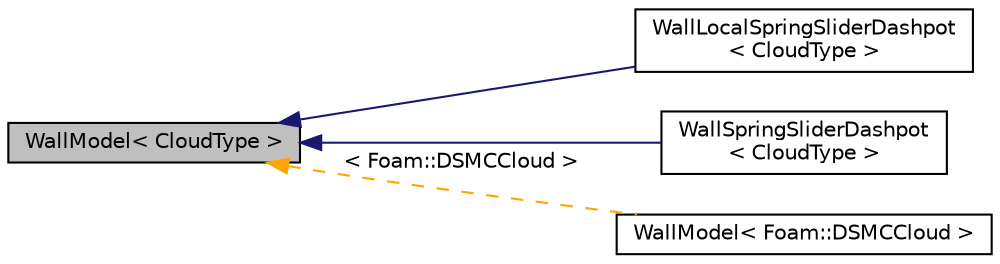 digraph "WallModel&lt; CloudType &gt;"
{
  bgcolor="transparent";
  edge [fontname="Helvetica",fontsize="10",labelfontname="Helvetica",labelfontsize="10"];
  node [fontname="Helvetica",fontsize="10",shape=record];
  rankdir="LR";
  Node0 [label="WallModel\< CloudType \>",height=0.2,width=0.4,color="black", fillcolor="grey75", style="filled", fontcolor="black"];
  Node0 -> Node1 [dir="back",color="midnightblue",fontsize="10",style="solid",fontname="Helvetica"];
  Node1 [label="WallLocalSpringSliderDashpot\l\< CloudType \>",height=0.2,width=0.4,color="black",URL="$a25161.html",tooltip="Forces between particles and walls, interacting with a spring, slider, damper model. "];
  Node0 -> Node2 [dir="back",color="midnightblue",fontsize="10",style="solid",fontname="Helvetica"];
  Node2 [label="WallSpringSliderDashpot\l\< CloudType \>",height=0.2,width=0.4,color="black",URL="$a25165.html",tooltip="Forces between particles and walls, interacting with a spring, slider, damper model. "];
  Node0 -> Node3 [dir="back",color="orange",fontsize="10",style="dashed",label=" \< Foam::DSMCCloud \>" ,fontname="Helvetica"];
  Node3 [label="WallModel\< Foam::DSMCCloud \>",height=0.2,width=0.4,color="black",URL="$a25149.html"];
}

